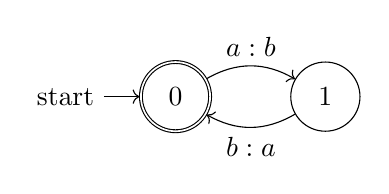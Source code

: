 \begin{tikzpicture}
    \node[state,initial,accepting] (0) {0};
    \node[state] [right=of 0] (1) {1};

    \path[->] (0) edge [bend left] node [above] {$a:b$} (1)
              (1) edge [bend left] node [below] {$b:a$} (0);
\end{tikzpicture}
